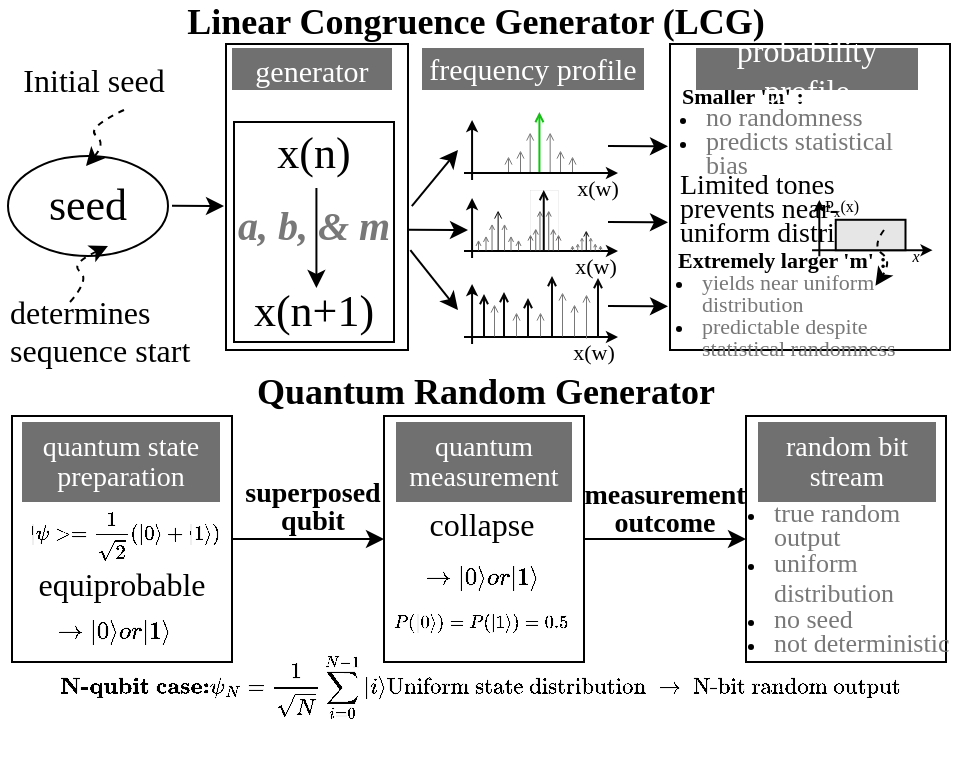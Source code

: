 <mxfile version="28.2.5">
  <diagram name="Page-1" id="-1gzF2Dyj5mBQXq9cQPM">
    <mxGraphModel dx="595" dy="301" grid="1" gridSize="10" guides="1" tooltips="1" connect="1" arrows="1" fold="1" page="1" pageScale="1" pageWidth="850" pageHeight="1100" math="1" shadow="0">
      <root>
        <mxCell id="0" />
        <mxCell id="1" parent="0" />
        <mxCell id="sUr1qKokxM94UTDC0hcx-99" value="" style="rounded=0;whiteSpace=wrap;html=1;container=0;fillColor=none;" vertex="1" parent="1">
          <mxGeometry x="291" y="107" width="91" height="153" as="geometry" />
        </mxCell>
        <mxCell id="sUr1qKokxM94UTDC0hcx-92" value="" style="rounded=0;whiteSpace=wrap;html=1;container=0;fillColor=none;" vertex="1" parent="1">
          <mxGeometry x="513" y="107" width="140" height="153" as="geometry" />
        </mxCell>
        <mxCell id="WS8m4a5kr1yiGVBsjtW7-3" value="&lt;font style=&quot;font-size: 22px;&quot;&gt;seed&lt;/font&gt;" style="ellipse;whiteSpace=wrap;html=1;strokeWidth=1;fontFamily=Arial Narrow;" parent="1" vertex="1">
          <mxGeometry x="182" y="163" width="80" height="50" as="geometry" />
        </mxCell>
        <mxCell id="sPPq37ELEt1q1rfpjTLL-1" value="" style="endArrow=classic;html=1;rounded=0;" parent="1" edge="1">
          <mxGeometry width="50" height="50" relative="1" as="geometry">
            <mxPoint x="264" y="187.88" as="sourcePoint" />
            <mxPoint x="290" y="188" as="targetPoint" />
          </mxGeometry>
        </mxCell>
        <mxCell id="sPPq37ELEt1q1rfpjTLL-28" value="" style="endArrow=classic;html=1;rounded=0;" parent="1" edge="1">
          <mxGeometry width="50" height="50" relative="1" as="geometry">
            <mxPoint x="382" y="199.83" as="sourcePoint" />
            <mxPoint x="412" y="200" as="targetPoint" />
          </mxGeometry>
        </mxCell>
        <mxCell id="sPPq37ELEt1q1rfpjTLL-29" value="" style="endArrow=classic;html=1;rounded=0;exitX=1.021;exitY=0.53;exitDx=0;exitDy=0;exitPerimeter=0;" parent="1" edge="1" source="sUr1qKokxM94UTDC0hcx-99">
          <mxGeometry width="50" height="50" relative="1" as="geometry">
            <mxPoint x="377" y="195" as="sourcePoint" />
            <mxPoint x="407" y="160" as="targetPoint" />
          </mxGeometry>
        </mxCell>
        <mxCell id="sPPq37ELEt1q1rfpjTLL-30" value="" style="endArrow=classic;html=1;rounded=0;exitX=1.013;exitY=0.674;exitDx=0;exitDy=0;exitPerimeter=0;" parent="1" edge="1" source="sUr1qKokxM94UTDC0hcx-99">
          <mxGeometry width="50" height="50" relative="1" as="geometry">
            <mxPoint x="377" y="204" as="sourcePoint" />
            <mxPoint x="407" y="240" as="targetPoint" />
          </mxGeometry>
        </mxCell>
        <mxCell id="sUr1qKokxM94UTDC0hcx-45" value="" style="group" vertex="1" connectable="0" parent="1">
          <mxGeometry x="410" y="224" width="85" height="48" as="geometry" />
        </mxCell>
        <mxCell id="sPPq37ELEt1q1rfpjTLL-22" value="" style="group" parent="sUr1qKokxM94UTDC0hcx-45" vertex="1" connectable="0">
          <mxGeometry y="3" width="77" height="30" as="geometry" />
        </mxCell>
        <mxCell id="sPPq37ELEt1q1rfpjTLL-23" value="" style="endArrow=classic;html=1;rounded=0;endSize=3;" parent="sPPq37ELEt1q1rfpjTLL-22" edge="1">
          <mxGeometry width="50" height="50" relative="1" as="geometry">
            <mxPoint x="4.033" y="30.0" as="sourcePoint" />
            <mxPoint x="4.033" as="targetPoint" />
          </mxGeometry>
        </mxCell>
        <mxCell id="sPPq37ELEt1q1rfpjTLL-24" value="" style="endArrow=classic;html=1;rounded=0;endSize=3;" parent="sPPq37ELEt1q1rfpjTLL-22" edge="1">
          <mxGeometry width="50" height="50" relative="1" as="geometry">
            <mxPoint y="26.5" as="sourcePoint" />
            <mxPoint x="77" y="26.5" as="targetPoint" />
          </mxGeometry>
        </mxCell>
        <mxCell id="sUr1qKokxM94UTDC0hcx-31" value="" style="endArrow=open;html=1;rounded=0;strokeColor=light-dark(#050505, #6FC76F);jumpSize=4;endSize=3;endFill=0;strokeWidth=1;" edge="1" parent="sPPq37ELEt1q1rfpjTLL-22">
          <mxGeometry width="50" height="50" relative="1" as="geometry">
            <mxPoint x="20" y="26" as="sourcePoint" />
            <mxPoint x="20" y="4" as="targetPoint" />
          </mxGeometry>
        </mxCell>
        <mxCell id="sUr1qKokxM94UTDC0hcx-34" value="" style="endArrow=open;html=1;rounded=0;strokeColor=light-dark(#787878, #6FC76F);jumpSize=4;endSize=3;endFill=0;strokeWidth=0.5;" edge="1" parent="sPPq37ELEt1q1rfpjTLL-22">
          <mxGeometry width="50" height="50" relative="1" as="geometry">
            <mxPoint x="15" y="26" as="sourcePoint" />
            <mxPoint x="15" y="10" as="targetPoint" />
            <Array as="points">
              <mxPoint x="15" y="10" />
            </Array>
          </mxGeometry>
        </mxCell>
        <mxCell id="sUr1qKokxM94UTDC0hcx-32" value="" style="endArrow=open;html=1;rounded=0;strokeColor=light-dark(#050505, #6FC76F);jumpSize=4;endSize=3;endFill=0;strokeWidth=1;" edge="1" parent="sPPq37ELEt1q1rfpjTLL-22">
          <mxGeometry width="50" height="50" relative="1" as="geometry">
            <mxPoint x="32" y="27" as="sourcePoint" />
            <mxPoint x="32" y="7" as="targetPoint" />
          </mxGeometry>
        </mxCell>
        <mxCell id="sUr1qKokxM94UTDC0hcx-35" value="" style="endArrow=open;html=1;rounded=0;strokeColor=light-dark(#050505, #6FC76F);jumpSize=4;endSize=3;endFill=0;strokeWidth=1;" edge="1" parent="sPPq37ELEt1q1rfpjTLL-22">
          <mxGeometry width="50" height="50" relative="1" as="geometry">
            <mxPoint x="44" y="26" as="sourcePoint" />
            <mxPoint x="44" y="-4" as="targetPoint" />
          </mxGeometry>
        </mxCell>
        <mxCell id="sUr1qKokxM94UTDC0hcx-36" value="" style="endArrow=open;html=1;rounded=0;strokeColor=light-dark(#787878, #6FC76F);jumpSize=4;endSize=3;endFill=0;strokeWidth=0.5;" edge="1" parent="sPPq37ELEt1q1rfpjTLL-22">
          <mxGeometry width="50" height="50" relative="1" as="geometry">
            <mxPoint x="49" y="26" as="sourcePoint" />
            <mxPoint x="49" y="4" as="targetPoint" />
          </mxGeometry>
        </mxCell>
        <mxCell id="sUr1qKokxM94UTDC0hcx-37" value="" style="endArrow=open;html=1;rounded=0;strokeColor=light-dark(#787878, #6FC76F);jumpSize=4;endSize=3;endFill=0;strokeWidth=0.5;" edge="1" parent="sPPq37ELEt1q1rfpjTLL-22">
          <mxGeometry width="50" height="50" relative="1" as="geometry">
            <mxPoint x="55" y="26" as="sourcePoint" />
            <mxPoint x="55" y="10" as="targetPoint" />
            <Array as="points">
              <mxPoint x="55" y="10" />
            </Array>
          </mxGeometry>
        </mxCell>
        <mxCell id="sUr1qKokxM94UTDC0hcx-39" value="" style="endArrow=open;html=1;rounded=0;strokeColor=light-dark(#050505, #6FC76F);jumpSize=4;endSize=3;endFill=0;strokeWidth=1;" edge="1" parent="sPPq37ELEt1q1rfpjTLL-22">
          <mxGeometry width="50" height="50" relative="1" as="geometry">
            <mxPoint x="10" y="27" as="sourcePoint" />
            <mxPoint x="10" y="5" as="targetPoint" />
          </mxGeometry>
        </mxCell>
        <mxCell id="sUr1qKokxM94UTDC0hcx-33" value="" style="endArrow=open;html=1;rounded=0;strokeColor=light-dark(#787878, #6FC76F);jumpSize=4;endSize=3;endFill=0;strokeWidth=0.5;" edge="1" parent="sUr1qKokxM94UTDC0hcx-45">
          <mxGeometry width="50" height="50" relative="1" as="geometry">
            <mxPoint x="38" y="29" as="sourcePoint" />
            <mxPoint x="38" y="17" as="targetPoint" />
          </mxGeometry>
        </mxCell>
        <mxCell id="sUr1qKokxM94UTDC0hcx-38" value="" style="endArrow=open;html=1;rounded=0;strokeColor=light-dark(#787878, #6FC76F);jumpSize=4;endSize=3;endFill=0;strokeWidth=0.5;" edge="1" parent="sUr1qKokxM94UTDC0hcx-45">
          <mxGeometry width="50" height="50" relative="1" as="geometry">
            <mxPoint x="61" y="30" as="sourcePoint" />
            <mxPoint x="61" y="8" as="targetPoint" />
          </mxGeometry>
        </mxCell>
        <mxCell id="sUr1qKokxM94UTDC0hcx-40" value="" style="endArrow=open;html=1;rounded=0;strokeColor=light-dark(#787878, #6FC76F);jumpSize=4;endSize=3;endFill=0;strokeWidth=0.5;" edge="1" parent="sUr1qKokxM94UTDC0hcx-45">
          <mxGeometry width="50" height="50" relative="1" as="geometry">
            <mxPoint x="26" y="29" as="sourcePoint" />
            <mxPoint x="26" y="17" as="targetPoint" />
          </mxGeometry>
        </mxCell>
        <mxCell id="sUr1qKokxM94UTDC0hcx-41" value="" style="endArrow=open;html=1;rounded=0;strokeColor=light-dark(#050505, #6FC76F);jumpSize=4;endSize=3;endFill=0;strokeWidth=1;" edge="1" parent="sUr1qKokxM94UTDC0hcx-45">
          <mxGeometry width="50" height="50" relative="1" as="geometry">
            <mxPoint x="67" y="30" as="sourcePoint" />
            <mxPoint x="67" as="targetPoint" />
            <Array as="points">
              <mxPoint x="67" y="20" />
              <mxPoint x="67" y="10" />
            </Array>
          </mxGeometry>
        </mxCell>
        <mxCell id="sUr1qKokxM94UTDC0hcx-43" value="&lt;span style=&quot;color: rgb(0, 0, 0); font-style: normal; font-variant-ligatures: normal; font-variant-caps: normal; font-weight: 400; letter-spacing: normal; orphans: 2; text-indent: 0px; text-transform: none; widows: 2; word-spacing: 0px; -webkit-text-stroke-width: 0px; white-space: normal; text-decoration-thickness: initial; text-decoration-style: initial; text-decoration-color: initial; float: none; display: inline !important;&quot;&gt;&lt;font style=&quot;&quot;&gt;x(w)&lt;/font&gt;&lt;/span&gt;" style="text;whiteSpace=wrap;html=1;align=center;verticalAlign=middle;fontSize=11;fontFamily=Arial Narrow;" vertex="1" parent="sUr1qKokxM94UTDC0hcx-45">
          <mxGeometry x="45" y="27" width="40" height="20" as="geometry" />
        </mxCell>
        <mxCell id="sUr1qKokxM94UTDC0hcx-46" value="" style="group" vertex="1" connectable="0" parent="1">
          <mxGeometry x="410" y="180" width="86" height="48" as="geometry" />
        </mxCell>
        <mxCell id="sPPq37ELEt1q1rfpjTLL-31" value="" style="group" parent="sUr1qKokxM94UTDC0hcx-46" vertex="1" connectable="0">
          <mxGeometry y="4" width="77" height="30" as="geometry" />
        </mxCell>
        <mxCell id="sPPq37ELEt1q1rfpjTLL-32" value="" style="endArrow=classic;html=1;rounded=0;endSize=3;" parent="sPPq37ELEt1q1rfpjTLL-31" edge="1">
          <mxGeometry width="50" height="50" relative="1" as="geometry">
            <mxPoint x="4.033" y="30.0" as="sourcePoint" />
            <mxPoint x="4.033" as="targetPoint" />
          </mxGeometry>
        </mxCell>
        <mxCell id="sPPq37ELEt1q1rfpjTLL-33" value="" style="endArrow=classic;html=1;rounded=0;endSize=3;" parent="sPPq37ELEt1q1rfpjTLL-31" edge="1">
          <mxGeometry width="50" height="50" relative="1" as="geometry">
            <mxPoint y="26.5" as="sourcePoint" />
            <mxPoint x="77" y="26.5" as="targetPoint" />
          </mxGeometry>
        </mxCell>
        <mxCell id="sUr1qKokxM94UTDC0hcx-23" value="" style="group;strokeWidth=0;strokeColor=none;" vertex="1" connectable="0" parent="sPPq37ELEt1q1rfpjTLL-31">
          <mxGeometry x="54" y="16" width="14" height="10" as="geometry" />
        </mxCell>
        <mxCell id="sUr1qKokxM94UTDC0hcx-24" value="" style="endArrow=open;html=1;rounded=0;strokeColor=light-dark(#050505, #6FC76F);jumpSize=4;endSize=2;endFill=0;strokeWidth=0.5;" edge="1" parent="sUr1qKokxM94UTDC0hcx-23">
          <mxGeometry width="50" height="50" relative="1" as="geometry">
            <mxPoint x="6.873" y="10" as="sourcePoint" />
            <mxPoint x="6.873" as="targetPoint" />
          </mxGeometry>
        </mxCell>
        <mxCell id="sUr1qKokxM94UTDC0hcx-25" value="" style="endArrow=open;html=1;rounded=0;strokeColor=light-dark(#757575, #FF0000);jumpSize=4;endSize=1;endFill=0;strokeWidth=0.5;" edge="1" parent="sUr1qKokxM94UTDC0hcx-23">
          <mxGeometry width="50" height="50" relative="1" as="geometry">
            <mxPoint x="9.113" y="10" as="sourcePoint" />
            <mxPoint x="9.113" y="3.333" as="targetPoint" />
          </mxGeometry>
        </mxCell>
        <mxCell id="sUr1qKokxM94UTDC0hcx-26" value="" style="endArrow=open;html=1;rounded=0;strokeColor=light-dark(#757575, #FF0000);jumpSize=4;endSize=1;endFill=0;strokeWidth=0.5;" edge="1" parent="sUr1qKokxM94UTDC0hcx-23">
          <mxGeometry width="50" height="50" relative="1" as="geometry">
            <mxPoint x="4.738" y="10" as="sourcePoint" />
            <mxPoint x="4.738" y="3.333" as="targetPoint" />
          </mxGeometry>
        </mxCell>
        <mxCell id="sUr1qKokxM94UTDC0hcx-27" value="" style="endArrow=open;html=1;rounded=0;strokeColor=light-dark(#757575, #FF0000);jumpSize=4;endSize=1;endFill=0;strokeWidth=0.5;" edge="1" parent="sUr1qKokxM94UTDC0hcx-23">
          <mxGeometry width="50" height="50" relative="1" as="geometry">
            <mxPoint x="11.375" y="10" as="sourcePoint" />
            <mxPoint x="11.375" y="6.333" as="targetPoint" />
          </mxGeometry>
        </mxCell>
        <mxCell id="sUr1qKokxM94UTDC0hcx-28" value="" style="endArrow=open;html=1;rounded=0;strokeColor=light-dark(#757575, #FF0000);jumpSize=4;endSize=1;endFill=0;strokeWidth=0.5;" edge="1" parent="sUr1qKokxM94UTDC0hcx-23">
          <mxGeometry width="50" height="50" relative="1" as="geometry">
            <mxPoint x="14" y="10" as="sourcePoint" />
            <mxPoint x="14" y="7.333" as="targetPoint" />
          </mxGeometry>
        </mxCell>
        <mxCell id="sUr1qKokxM94UTDC0hcx-29" value="" style="endArrow=open;html=1;rounded=0;strokeColor=light-dark(#757575, #FF0000);jumpSize=4;endSize=1;endFill=0;strokeWidth=0.5;" edge="1" parent="sUr1qKokxM94UTDC0hcx-23">
          <mxGeometry width="50" height="50" relative="1" as="geometry">
            <mxPoint x="2.625" y="10" as="sourcePoint" />
            <mxPoint x="2.625" y="6.333" as="targetPoint" />
          </mxGeometry>
        </mxCell>
        <mxCell id="sUr1qKokxM94UTDC0hcx-30" value="" style="endArrow=open;html=1;rounded=0;strokeColor=light-dark(#757575, #FF0000);jumpSize=4;endSize=1;endFill=0;strokeWidth=0.5;" edge="1" parent="sUr1qKokxM94UTDC0hcx-23">
          <mxGeometry width="50" height="50" relative="1" as="geometry">
            <mxPoint y="10" as="sourcePoint" />
            <mxPoint y="7.333" as="targetPoint" />
          </mxGeometry>
        </mxCell>
        <mxCell id="sUr1qKokxM94UTDC0hcx-7" value="" style="group;strokeWidth=0;strokeColor=none;" vertex="1" connectable="0" parent="sUr1qKokxM94UTDC0hcx-46">
          <mxGeometry x="7" y="10" width="20" height="20" as="geometry" />
        </mxCell>
        <mxCell id="sUr1qKokxM94UTDC0hcx-8" value="" style="endArrow=open;html=1;rounded=0;strokeColor=light-dark(#050505, #6FC76F);jumpSize=4;endSize=3;endFill=0;strokeWidth=0.5;" edge="1" parent="sUr1qKokxM94UTDC0hcx-7">
          <mxGeometry width="50" height="50" relative="1" as="geometry">
            <mxPoint x="9.819" y="20" as="sourcePoint" />
            <mxPoint x="9.819" as="targetPoint" />
          </mxGeometry>
        </mxCell>
        <mxCell id="sUr1qKokxM94UTDC0hcx-9" value="" style="endArrow=open;html=1;rounded=0;strokeColor=light-dark(#787878, #FF0000);jumpSize=4;endSize=2;endFill=0;strokeWidth=0.5;" edge="1" parent="sUr1qKokxM94UTDC0hcx-7">
          <mxGeometry width="50" height="50" relative="1" as="geometry">
            <mxPoint x="13.019" y="20" as="sourcePoint" />
            <mxPoint x="13.019" y="6.667" as="targetPoint" />
          </mxGeometry>
        </mxCell>
        <mxCell id="sUr1qKokxM94UTDC0hcx-10" value="" style="endArrow=open;html=1;rounded=0;strokeColor=light-dark(#707070, #FF0000);jumpSize=4;endSize=2;endFill=0;strokeWidth=0.5;" edge="1" parent="sUr1qKokxM94UTDC0hcx-7">
          <mxGeometry width="50" height="50" relative="1" as="geometry">
            <mxPoint x="6.769" y="20" as="sourcePoint" />
            <mxPoint x="6.769" y="6.667" as="targetPoint" />
          </mxGeometry>
        </mxCell>
        <mxCell id="sUr1qKokxM94UTDC0hcx-11" value="" style="endArrow=open;html=1;rounded=0;strokeColor=light-dark(#707070, #FF0000);jumpSize=4;endSize=2;endFill=0;strokeWidth=0.5;" edge="1" parent="sUr1qKokxM94UTDC0hcx-7">
          <mxGeometry width="50" height="50" relative="1" as="geometry">
            <mxPoint x="16.25" y="20" as="sourcePoint" />
            <mxPoint x="16.25" y="12.667" as="targetPoint" />
          </mxGeometry>
        </mxCell>
        <mxCell id="sUr1qKokxM94UTDC0hcx-12" value="" style="endArrow=open;html=1;rounded=0;strokeColor=light-dark(#707070, #FF0000);jumpSize=4;endSize=2;endFill=0;strokeWidth=0.5;" edge="1" parent="sUr1qKokxM94UTDC0hcx-7">
          <mxGeometry width="50" height="50" relative="1" as="geometry">
            <mxPoint x="20" y="20" as="sourcePoint" />
            <mxPoint x="20" y="14.667" as="targetPoint" />
          </mxGeometry>
        </mxCell>
        <mxCell id="sUr1qKokxM94UTDC0hcx-13" value="" style="endArrow=open;html=1;rounded=0;strokeColor=light-dark(#707070, #FF0000);jumpSize=4;endSize=2;endFill=0;strokeWidth=0.5;" edge="1" parent="sUr1qKokxM94UTDC0hcx-7">
          <mxGeometry width="50" height="50" relative="1" as="geometry">
            <mxPoint x="3.75" y="20" as="sourcePoint" />
            <mxPoint x="3.75" y="12.667" as="targetPoint" />
          </mxGeometry>
        </mxCell>
        <mxCell id="sUr1qKokxM94UTDC0hcx-14" value="" style="endArrow=open;html=1;rounded=0;strokeColor=light-dark(#707070, #FF0000);jumpSize=4;endSize=2;endFill=0;strokeWidth=0.5;" edge="1" parent="sUr1qKokxM94UTDC0hcx-7">
          <mxGeometry width="50" height="50" relative="1" as="geometry">
            <mxPoint y="20" as="sourcePoint" />
            <mxPoint y="14.667" as="targetPoint" />
          </mxGeometry>
        </mxCell>
        <mxCell id="sUr1qKokxM94UTDC0hcx-15" value="" style="group;strokeWidth=0;strokeColor=light-dark(#707070, #FF0000);" vertex="1" connectable="0" parent="sUr1qKokxM94UTDC0hcx-46">
          <mxGeometry x="33" width="14" height="30" as="geometry" />
        </mxCell>
        <mxCell id="sUr1qKokxM94UTDC0hcx-16" value="" style="endArrow=open;html=1;rounded=0;strokeColor=light-dark(#050505, #6FC76F);jumpSize=4;endSize=3;endFill=0;strokeWidth=1;" edge="1" parent="sUr1qKokxM94UTDC0hcx-15">
          <mxGeometry width="50" height="50" relative="1" as="geometry">
            <mxPoint x="6.873" y="30" as="sourcePoint" />
            <mxPoint x="6.873" as="targetPoint" />
          </mxGeometry>
        </mxCell>
        <mxCell id="sUr1qKokxM94UTDC0hcx-17" value="" style="endArrow=open;html=1;rounded=0;strokeColor=light-dark(#6a6868, #FF0000);jumpSize=4;endSize=2;endFill=0;strokeWidth=0.5;" edge="1" parent="sUr1qKokxM94UTDC0hcx-15">
          <mxGeometry width="50" height="50" relative="1" as="geometry">
            <mxPoint x="9.113" y="30" as="sourcePoint" />
            <mxPoint x="9.113" y="10" as="targetPoint" />
          </mxGeometry>
        </mxCell>
        <mxCell id="sUr1qKokxM94UTDC0hcx-18" value="" style="endArrow=open;html=1;rounded=0;strokeColor=light-dark(#6a6868, #FF0000);jumpSize=4;endSize=2;endFill=0;strokeWidth=0.5;" edge="1" parent="sUr1qKokxM94UTDC0hcx-15">
          <mxGeometry width="50" height="50" relative="1" as="geometry">
            <mxPoint x="4.738" y="30" as="sourcePoint" />
            <mxPoint x="4.738" y="10" as="targetPoint" />
          </mxGeometry>
        </mxCell>
        <mxCell id="sUr1qKokxM94UTDC0hcx-19" value="" style="endArrow=open;html=1;rounded=0;strokeColor=light-dark(#6a6868, #FF0000);jumpSize=4;endSize=2;endFill=0;strokeWidth=0.5;" edge="1" parent="sUr1qKokxM94UTDC0hcx-15">
          <mxGeometry width="50" height="50" relative="1" as="geometry">
            <mxPoint x="11.375" y="30" as="sourcePoint" />
            <mxPoint x="11.375" y="19" as="targetPoint" />
          </mxGeometry>
        </mxCell>
        <mxCell id="sUr1qKokxM94UTDC0hcx-20" value="" style="endArrow=open;html=1;rounded=0;strokeColor=light-dark(#6a6868, #FF0000);jumpSize=4;endSize=2;endFill=0;strokeWidth=0.5;" edge="1" parent="sUr1qKokxM94UTDC0hcx-15">
          <mxGeometry width="50" height="50" relative="1" as="geometry">
            <mxPoint x="14" y="30" as="sourcePoint" />
            <mxPoint x="14" y="22" as="targetPoint" />
          </mxGeometry>
        </mxCell>
        <mxCell id="sUr1qKokxM94UTDC0hcx-21" value="" style="endArrow=open;html=1;rounded=0;strokeColor=light-dark(#6a6868, #FF0000);jumpSize=4;endSize=2;endFill=0;strokeWidth=0.5;" edge="1" parent="sUr1qKokxM94UTDC0hcx-15">
          <mxGeometry width="50" height="50" relative="1" as="geometry">
            <mxPoint x="2.625" y="30" as="sourcePoint" />
            <mxPoint x="2.625" y="19" as="targetPoint" />
          </mxGeometry>
        </mxCell>
        <mxCell id="sUr1qKokxM94UTDC0hcx-22" value="" style="endArrow=open;html=1;rounded=0;strokeColor=light-dark(#6a6868, #FF0000);jumpSize=4;endSize=2;endFill=0;strokeWidth=0.5;" edge="1" parent="sUr1qKokxM94UTDC0hcx-15">
          <mxGeometry width="50" height="50" relative="1" as="geometry">
            <mxPoint y="30" as="sourcePoint" />
            <mxPoint y="22" as="targetPoint" />
          </mxGeometry>
        </mxCell>
        <mxCell id="sUr1qKokxM94UTDC0hcx-44" value="&lt;span style=&quot;color: rgb(0, 0, 0); font-style: normal; font-variant-ligatures: normal; font-variant-caps: normal; font-weight: 400; letter-spacing: normal; orphans: 2; text-indent: 0px; text-transform: none; widows: 2; word-spacing: 0px; -webkit-text-stroke-width: 0px; white-space: normal; text-decoration-thickness: initial; text-decoration-style: initial; text-decoration-color: initial; float: none; display: inline !important;&quot;&gt;&lt;font style=&quot;&quot;&gt;x(w)&lt;/font&gt;&lt;/span&gt;" style="text;whiteSpace=wrap;html=1;align=center;verticalAlign=middle;fontSize=11;fontFamily=Arial Narrow;" vertex="1" parent="sUr1qKokxM94UTDC0hcx-46">
          <mxGeometry x="46" y="28" width="40" height="20" as="geometry" />
        </mxCell>
        <mxCell id="sUr1qKokxM94UTDC0hcx-47" value="" style="group" vertex="1" connectable="0" parent="1">
          <mxGeometry x="410" y="141" width="87" height="48" as="geometry" />
        </mxCell>
        <mxCell id="sUr1qKokxM94UTDC0hcx-5" value="" style="group" vertex="1" connectable="0" parent="sUr1qKokxM94UTDC0hcx-47">
          <mxGeometry x="22" width="32" height="30" as="geometry" />
        </mxCell>
        <mxCell id="sPPq37ELEt1q1rfpjTLL-43" value="" style="endArrow=open;html=1;rounded=0;strokeColor=light-dark(#0AC70A,#6FC76F);jumpSize=4;endSize=3;endFill=0;" parent="sUr1qKokxM94UTDC0hcx-5" edge="1">
          <mxGeometry width="50" height="50" relative="1" as="geometry">
            <mxPoint x="15.71" y="30" as="sourcePoint" />
            <mxPoint x="15.71" as="targetPoint" />
          </mxGeometry>
        </mxCell>
        <mxCell id="sPPq37ELEt1q1rfpjTLL-45" value="" style="endArrow=open;html=1;rounded=0;strokeColor=light-dark(#787878, #FF0000);jumpSize=4;endSize=3;endFill=0;strokeWidth=0.5;" parent="sUr1qKokxM94UTDC0hcx-5" edge="1">
          <mxGeometry width="50" height="50" relative="1" as="geometry">
            <mxPoint x="20.83" y="30" as="sourcePoint" />
            <mxPoint x="20.83" y="10" as="targetPoint" />
          </mxGeometry>
        </mxCell>
        <mxCell id="sPPq37ELEt1q1rfpjTLL-46" value="" style="endArrow=open;html=1;rounded=0;strokeColor=light-dark(#787878, #FF0000);jumpSize=4;endSize=3;endFill=0;strokeWidth=0.5;" parent="sUr1qKokxM94UTDC0hcx-5" edge="1">
          <mxGeometry width="50" height="50" relative="1" as="geometry">
            <mxPoint x="10.83" y="30" as="sourcePoint" />
            <mxPoint x="10.83" y="10" as="targetPoint" />
          </mxGeometry>
        </mxCell>
        <mxCell id="sUr1qKokxM94UTDC0hcx-1" value="" style="endArrow=open;html=1;rounded=0;strokeColor=light-dark(#787878, #FF0000);jumpSize=4;endSize=3;endFill=0;strokeWidth=0.5;" edge="1" parent="sUr1qKokxM94UTDC0hcx-5">
          <mxGeometry width="50" height="50" relative="1" as="geometry">
            <mxPoint x="26" y="30" as="sourcePoint" />
            <mxPoint x="26" y="19" as="targetPoint" />
          </mxGeometry>
        </mxCell>
        <mxCell id="sUr1qKokxM94UTDC0hcx-2" value="" style="endArrow=open;html=1;rounded=0;strokeColor=light-dark(#787878, #FF0000);jumpSize=4;endSize=3;endFill=0;strokeWidth=0.5;" edge="1" parent="sUr1qKokxM94UTDC0hcx-5">
          <mxGeometry width="50" height="50" relative="1" as="geometry">
            <mxPoint x="32" y="30" as="sourcePoint" />
            <mxPoint x="32" y="22" as="targetPoint" />
          </mxGeometry>
        </mxCell>
        <mxCell id="sUr1qKokxM94UTDC0hcx-3" value="" style="endArrow=open;html=1;rounded=0;strokeColor=light-dark(#787878, #FF0000);jumpSize=4;endSize=3;endFill=0;strokeWidth=0.5;" edge="1" parent="sUr1qKokxM94UTDC0hcx-5">
          <mxGeometry width="50" height="50" relative="1" as="geometry">
            <mxPoint x="6" y="30" as="sourcePoint" />
            <mxPoint x="6" y="19" as="targetPoint" />
          </mxGeometry>
        </mxCell>
        <mxCell id="sUr1qKokxM94UTDC0hcx-4" value="" style="endArrow=open;html=1;rounded=0;strokeColor=light-dark(#787878, #FF0000);jumpSize=4;endSize=3;endFill=0;strokeWidth=0.5;" edge="1" parent="sUr1qKokxM94UTDC0hcx-5">
          <mxGeometry width="50" height="50" relative="1" as="geometry">
            <mxPoint y="30" as="sourcePoint" />
            <mxPoint y="22" as="targetPoint" />
          </mxGeometry>
        </mxCell>
        <mxCell id="sUr1qKokxM94UTDC0hcx-6" value="" style="group" vertex="1" connectable="0" parent="sUr1qKokxM94UTDC0hcx-47">
          <mxGeometry y="4" width="77" height="30" as="geometry" />
        </mxCell>
        <mxCell id="sPPq37ELEt1q1rfpjTLL-35" value="" style="endArrow=classic;html=1;rounded=0;endSize=3;" parent="sUr1qKokxM94UTDC0hcx-6" edge="1">
          <mxGeometry width="50" height="50" relative="1" as="geometry">
            <mxPoint x="4.033" y="30" as="sourcePoint" />
            <mxPoint x="4.033" as="targetPoint" />
          </mxGeometry>
        </mxCell>
        <mxCell id="sPPq37ELEt1q1rfpjTLL-36" value="" style="endArrow=classic;html=1;rounded=0;endSize=3;" parent="sUr1qKokxM94UTDC0hcx-6" edge="1">
          <mxGeometry width="50" height="50" relative="1" as="geometry">
            <mxPoint y="26.5" as="sourcePoint" />
            <mxPoint x="77" y="26.5" as="targetPoint" />
          </mxGeometry>
        </mxCell>
        <mxCell id="sUr1qKokxM94UTDC0hcx-42" value="&lt;span style=&quot;color: rgb(0, 0, 0); font-style: normal; font-variant-ligatures: normal; font-variant-caps: normal; font-weight: 400; letter-spacing: normal; orphans: 2; text-indent: 0px; text-transform: none; widows: 2; word-spacing: 0px; -webkit-text-stroke-width: 0px; white-space: normal; text-decoration-thickness: initial; text-decoration-style: initial; text-decoration-color: initial; float: none; display: inline !important;&quot;&gt;&lt;font style=&quot;&quot;&gt;x(w)&lt;/font&gt;&lt;/span&gt;" style="text;whiteSpace=wrap;html=1;align=center;verticalAlign=middle;fontSize=11;fontFamily=Arial Narrow;" vertex="1" parent="sUr1qKokxM94UTDC0hcx-47">
          <mxGeometry x="47" y="28" width="40" height="20" as="geometry" />
        </mxCell>
        <mxCell id="sUr1qKokxM94UTDC0hcx-48" value="" style="endArrow=classic;html=1;rounded=0;" edge="1" parent="1">
          <mxGeometry width="50" height="50" relative="1" as="geometry">
            <mxPoint x="482" y="158" as="sourcePoint" />
            <mxPoint x="512" y="158.17" as="targetPoint" />
          </mxGeometry>
        </mxCell>
        <mxCell id="sUr1qKokxM94UTDC0hcx-50" value="" style="endArrow=classic;html=1;rounded=0;" edge="1" parent="1">
          <mxGeometry width="50" height="50" relative="1" as="geometry">
            <mxPoint x="482" y="196" as="sourcePoint" />
            <mxPoint x="512" y="196.17" as="targetPoint" />
          </mxGeometry>
        </mxCell>
        <mxCell id="sUr1qKokxM94UTDC0hcx-51" value="" style="endArrow=classic;html=1;rounded=0;" edge="1" parent="1">
          <mxGeometry width="50" height="50" relative="1" as="geometry">
            <mxPoint x="482" y="238" as="sourcePoint" />
            <mxPoint x="512" y="238.17" as="targetPoint" />
          </mxGeometry>
        </mxCell>
        <mxCell id="sUr1qKokxM94UTDC0hcx-52" value="&lt;div style=&quot;line-height: 90%;&quot;&gt;&lt;b&gt;Smaller &#39;m&#39; :&lt;/b&gt;&lt;/div&gt;&lt;div style=&quot;line-height: 100%;&quot;&gt;&lt;ul style=&quot;margin-left: 0px; margin-bottom: 6px; padding-left: 12px; margin-top: 0px;&quot;&gt;&lt;li&gt;&lt;span style=&quot;background-color: transparent;&quot;&gt;&lt;font style=&quot;color: light-dark(rgb(120, 120, 120), rgb(237, 237, 237)); font-size: 13px;&quot;&gt;no randomness&lt;/font&gt;&lt;/span&gt;&lt;/li&gt;&lt;li&gt;&lt;font style=&quot;color: light-dark(rgb(120, 120, 120), rgb(237, 237, 237)); font-size: 13px;&quot;&gt;&lt;span style=&quot;background-color: transparent;&quot;&gt;&lt;font style=&quot;&quot;&gt;predicts statistical bia&lt;/font&gt;&lt;/span&gt;&lt;span style=&quot;background-color: transparent;&quot;&gt;s&lt;/span&gt;&lt;/font&gt;&lt;/li&gt;&lt;/ul&gt;&lt;/div&gt;" style="text;whiteSpace=wrap;html=1;align=left;verticalAlign=middle;fontSize=11;spacing=0;fontFamily=Arial Narrow;" vertex="1" parent="1">
          <mxGeometry x="519" y="144" width="121" height="20" as="geometry" />
        </mxCell>
        <mxCell id="sUr1qKokxM94UTDC0hcx-53" value="&lt;div style=&quot;line-height: 100%;&quot;&gt;&lt;font style=&quot;font-size: 14px;&quot;&gt;Limited tones prevents near-uniform distribution&lt;/font&gt;&lt;/div&gt;" style="text;whiteSpace=wrap;html=1;align=left;verticalAlign=middle;fontSize=11;spacing=0;fontFamily=Arial Narrow;" vertex="1" parent="1">
          <mxGeometry x="518" y="179" width="118" height="20" as="geometry" />
        </mxCell>
        <mxCell id="sUr1qKokxM94UTDC0hcx-65" value="" style="group" vertex="1" connectable="0" parent="1">
          <mxGeometry x="295" y="146" width="80" height="110" as="geometry" />
        </mxCell>
        <mxCell id="sPPq37ELEt1q1rfpjTLL-25" value="&lt;font face=&quot;Arial Narrow&quot; style=&quot;font-size: 22px;&quot;&gt;x(n)&lt;/font&gt;&lt;div&gt;&lt;span style=&quot;font-size: 22px;&quot;&gt;&lt;font face=&quot;Arial Narrow&quot;&gt;&lt;br&gt;&lt;/font&gt;&lt;/span&gt;&lt;div&gt;&lt;font face=&quot;Arial Narrow&quot; style=&quot;font-size: 22px;&quot;&gt;&lt;br&gt;&lt;/font&gt;&lt;/div&gt;&lt;div&gt;&lt;font face=&quot;Arial Narrow&quot; style=&quot;font-size: 22px;&quot;&gt;x(n+1)&lt;/font&gt;&lt;/div&gt;&lt;/div&gt;" style="rounded=0;whiteSpace=wrap;html=1;container=0;" parent="sUr1qKokxM94UTDC0hcx-65" vertex="1">
          <mxGeometry width="80" height="110" as="geometry" />
        </mxCell>
        <mxCell id="sPPq37ELEt1q1rfpjTLL-6" value="a, b, &amp;amp; m" style="rounded=0;whiteSpace=wrap;strokeColor=#36393d;opacity=0;labelBorderColor=none;fillColor=none;fontFamily=Arial Narrow;fontSize=20;html=1;spacing=2;fontColor=light-dark(#787878, #ededed);container=0;fontStyle=3" parent="sUr1qKokxM94UTDC0hcx-65" vertex="1">
          <mxGeometry y="32" width="80" height="38" as="geometry" />
        </mxCell>
        <mxCell id="sPPq37ELEt1q1rfpjTLL-26" value="" style="endArrow=classic;html=1;rounded=0;" parent="sUr1qKokxM94UTDC0hcx-65" edge="1">
          <mxGeometry width="50" height="50" relative="1" as="geometry">
            <mxPoint x="41.21" y="33" as="sourcePoint" />
            <mxPoint x="41.21" y="83" as="targetPoint" />
          </mxGeometry>
        </mxCell>
        <mxCell id="sUr1qKokxM94UTDC0hcx-81" value="&lt;div style=&quot;line-height: 100%;&quot;&gt;&lt;b&gt;Linear Congruence Generator (LCG)&lt;/b&gt;&lt;/div&gt;" style="text;whiteSpace=wrap;html=1;align=center;verticalAlign=middle;fontSize=18;spacing=0;fontFamily=Arial Narrow;" vertex="1" parent="1">
          <mxGeometry x="181" y="85" width="470" height="20" as="geometry" />
        </mxCell>
        <mxCell id="sUr1qKokxM94UTDC0hcx-87" value="&lt;div style=&quot;line-height: 100%;&quot;&gt;&lt;font style=&quot;line-height: 110%;&quot;&gt;Initial seed&amp;nbsp;&lt;/font&gt;&lt;/div&gt;" style="text;whiteSpace=wrap;html=1;align=center;verticalAlign=middle;fontSize=16;spacing=0;fontFamily=Arial Narrow;" vertex="1" parent="1">
          <mxGeometry x="178" y="115" width="98" height="20" as="geometry" />
        </mxCell>
        <mxCell id="sUr1qKokxM94UTDC0hcx-95" value="&lt;span style=&quot;color: rgb(255, 255, 255); font-family: &amp;quot;Arial Narrow&amp;quot;; font-size: 15px;&quot;&gt;&amp;nbsp;generator&amp;nbsp;&lt;/span&gt;" style="rounded=0;whiteSpace=wrap;html=1;fillStyle=solid;fillColor=light-dark(#707070, #c1c1c1);strokeColor=none;" vertex="1" parent="1">
          <mxGeometry x="294" y="109" width="80" height="21" as="geometry" />
        </mxCell>
        <mxCell id="sUr1qKokxM94UTDC0hcx-96" value="&lt;span style=&quot;font-family: &amp;quot;Arial Narrow&amp;quot;; font-size: 15px; line-height: 100%;&quot;&gt;&lt;font style=&quot;color: light-dark(rgb(255, 255, 255), rgb(237, 237, 237)); line-height: 80%;&quot;&gt;frequency profile&lt;/font&gt;&lt;/span&gt;" style="rounded=0;whiteSpace=wrap;html=1;fillStyle=solid;fillColor=light-dark(#707070, #c1c1c1);strokeColor=none;" vertex="1" parent="1">
          <mxGeometry x="389" y="109" width="111" height="21" as="geometry" />
        </mxCell>
        <mxCell id="sUr1qKokxM94UTDC0hcx-97" value="&lt;span style=&quot;font-family: &amp;quot;Arial Narrow&amp;quot;; font-size: 16px;&quot;&gt;&lt;font style=&quot;color: light-dark(rgb(255, 255, 255), rgb(237, 237, 237));&quot;&gt;probability profile&lt;/font&gt;&lt;/span&gt;" style="rounded=0;whiteSpace=wrap;html=1;fillStyle=solid;fillColor=light-dark(#707070, #c1c1c1);strokeColor=none;" vertex="1" parent="1">
          <mxGeometry x="526" y="109" width="111" height="21" as="geometry" />
        </mxCell>
        <mxCell id="sUr1qKokxM94UTDC0hcx-106" value="" style="curved=1;endArrow=classic;html=1;rounded=0;dashed=1;" edge="1" parent="1">
          <mxGeometry width="50" height="50" relative="1" as="geometry">
            <mxPoint x="240" y="140" as="sourcePoint" />
            <mxPoint x="221" y="168" as="targetPoint" />
            <Array as="points">
              <mxPoint x="221" y="149" />
              <mxPoint x="231" y="156.609" />
            </Array>
          </mxGeometry>
        </mxCell>
        <mxCell id="sUr1qKokxM94UTDC0hcx-107" value="&lt;div style=&quot;line-height: 100%;&quot;&gt;&lt;b&gt;Quantum Random Generator&lt;/b&gt;&lt;/div&gt;" style="text;whiteSpace=wrap;html=1;align=center;verticalAlign=middle;fontSize=18;spacing=0;fontFamily=Arial Narrow;" vertex="1" parent="1">
          <mxGeometry x="191" y="270" width="460" height="20" as="geometry" />
        </mxCell>
        <mxCell id="sUr1qKokxM94UTDC0hcx-125" style="edgeStyle=orthogonalEdgeStyle;rounded=0;orthogonalLoop=1;jettySize=auto;html=1;entryX=0;entryY=0.5;entryDx=0;entryDy=0;" edge="1" parent="1" source="sUr1qKokxM94UTDC0hcx-108" target="sUr1qKokxM94UTDC0hcx-116">
          <mxGeometry relative="1" as="geometry" />
        </mxCell>
        <mxCell id="sUr1qKokxM94UTDC0hcx-108" value="" style="rounded=0;whiteSpace=wrap;html=1;container=0;fillColor=none;" vertex="1" parent="1">
          <mxGeometry x="184" y="293" width="110" height="123" as="geometry" />
        </mxCell>
        <mxCell id="sUr1qKokxM94UTDC0hcx-115" value="&lt;font face=&quot;Arial Narrow&quot; style=&quot;color: light-dark(rgb(255, 255, 255), rgb(237, 237, 237)); font-size: 14px; line-height: 100%;&quot;&gt;quantum state preparation&lt;/font&gt;" style="rounded=0;whiteSpace=wrap;html=1;fillColor=light-dark(#707070, #ededed);strokeColor=none;" vertex="1" parent="1">
          <mxGeometry x="189" y="296" width="99" height="40" as="geometry" />
        </mxCell>
        <mxCell id="sUr1qKokxM94UTDC0hcx-126" style="edgeStyle=orthogonalEdgeStyle;rounded=0;orthogonalLoop=1;jettySize=auto;html=1;entryX=0;entryY=0.5;entryDx=0;entryDy=0;" edge="1" parent="1" source="sUr1qKokxM94UTDC0hcx-116" target="sUr1qKokxM94UTDC0hcx-118">
          <mxGeometry relative="1" as="geometry" />
        </mxCell>
        <mxCell id="sUr1qKokxM94UTDC0hcx-116" value="" style="rounded=0;whiteSpace=wrap;html=1;container=0;fillColor=none;" vertex="1" parent="1">
          <mxGeometry x="370" y="293" width="100" height="123" as="geometry" />
        </mxCell>
        <mxCell id="sUr1qKokxM94UTDC0hcx-117" value="&lt;font face=&quot;Arial Narrow&quot; style=&quot;color: light-dark(rgb(255, 255, 255), rgb(237, 237, 237)); font-size: 14px; line-height: 100%;&quot;&gt;quantum measurement&lt;/font&gt;" style="rounded=0;whiteSpace=wrap;html=1;fillColor=light-dark(#707070, #ededed);strokeColor=none;" vertex="1" parent="1">
          <mxGeometry x="376" y="296" width="88" height="40" as="geometry" />
        </mxCell>
        <mxCell id="sUr1qKokxM94UTDC0hcx-118" value="" style="rounded=0;whiteSpace=wrap;html=1;container=0;fillColor=none;" vertex="1" parent="1">
          <mxGeometry x="551" y="293" width="100" height="123" as="geometry" />
        </mxCell>
        <mxCell id="sUr1qKokxM94UTDC0hcx-119" value="&lt;font face=&quot;Arial Narrow&quot; style=&quot;color: light-dark(rgb(255, 255, 255), rgb(237, 237, 237)); font-size: 14px; line-height: 100%;&quot;&gt;random bit stream&lt;/font&gt;" style="rounded=0;whiteSpace=wrap;html=1;fillColor=light-dark(#707070, #ededed);strokeColor=none;" vertex="1" parent="1">
          <mxGeometry x="557" y="296" width="89" height="40" as="geometry" />
        </mxCell>
        <mxCell id="sUr1qKokxM94UTDC0hcx-122" value="&lt;div style=&quot;line-height: 100%;&quot;&gt;&lt;ul style=&quot;margin-left: 0px; margin-bottom: 6px; padding-left: 12px; margin-top: 0px;&quot;&gt;&lt;li style=&quot;&quot;&gt;&lt;font style=&quot;font-size: 13px;&quot; color=&quot;#787878&quot;&gt;true random output&lt;/font&gt;&lt;/li&gt;&lt;li style=&quot;&quot;&gt;&lt;font style=&quot;font-size: 13px; line-height: 110%;&quot; color=&quot;#787878&quot;&gt;uniform distribution&lt;/font&gt;&lt;/li&gt;&lt;li style=&quot;&quot;&gt;&lt;font style=&quot;font-size: 13px;&quot; color=&quot;#787878&quot;&gt;no seed&lt;/font&gt;&lt;/li&gt;&lt;li style=&quot;&quot;&gt;&lt;font style=&quot;font-size: 13px;&quot; color=&quot;#787878&quot;&gt;not deterministic&lt;/font&gt;&lt;/li&gt;&lt;/ul&gt;&lt;/div&gt;" style="text;whiteSpace=wrap;html=1;align=left;verticalAlign=middle;fontSize=11;spacing=0;fontFamily=Arial Narrow;" vertex="1" parent="1">
          <mxGeometry x="553" y="352" width="98" height="50" as="geometry" />
        </mxCell>
        <mxCell id="sUr1qKokxM94UTDC0hcx-123" value="&lt;div style=&quot;line-height: 90%;&quot;&gt;&lt;b&gt;&lt;font style=&quot;font-size: 14px; line-height: 100%;&quot;&gt;superposed qubit&lt;/font&gt;&lt;/b&gt;&lt;/div&gt;" style="text;whiteSpace=wrap;html=1;align=center;verticalAlign=middle;fontSize=11;spacing=0;fontFamily=Arial Narrow;" vertex="1" parent="1">
          <mxGeometry x="290" y="327.5" width="89" height="20" as="geometry" />
        </mxCell>
        <mxCell id="sUr1qKokxM94UTDC0hcx-127" value="&lt;div style=&quot;line-height: 90%;&quot;&gt;&lt;b&gt;&lt;font style=&quot;line-height: 100%; font-size: 14px;&quot;&gt;measurement outcome&lt;/font&gt;&lt;/b&gt;&lt;/div&gt;" style="text;whiteSpace=wrap;html=1;align=center;verticalAlign=middle;fontSize=11;spacing=0;fontFamily=Arial Narrow;" vertex="1" parent="1">
          <mxGeometry x="466" y="329" width="89" height="20" as="geometry" />
        </mxCell>
        <mxCell id="sUr1qKokxM94UTDC0hcx-128" value="&lt;span style=&quot;color: rgb(0, 0, 0); font-family: &amp;quot;Arial Narrow&amp;quot;; font-size: 16px; font-style: normal; font-variant-ligatures: normal; font-variant-caps: normal; font-weight: 400; letter-spacing: normal; orphans: 2; text-align: center; text-indent: 0px; text-transform: none; widows: 2; word-spacing: 0px; -webkit-text-stroke-width: 0px; white-space: normal; text-decoration-thickness: initial; text-decoration-style: initial; text-decoration-color: initial; float: none; display: inline !important;&quot;&gt;determines sequence start&lt;/span&gt;" style="text;whiteSpace=wrap;html=1;" vertex="1" parent="1">
          <mxGeometry x="181" y="225" width="100" height="40" as="geometry" />
        </mxCell>
        <mxCell id="sUr1qKokxM94UTDC0hcx-101" value="" style="group" vertex="1" connectable="0" parent="1">
          <mxGeometry x="560" y="187" width="81" height="38" as="geometry" />
        </mxCell>
        <mxCell id="sUr1qKokxM94UTDC0hcx-74" value="&lt;span style=&quot;color: rgb(0, 0, 0); font-style: normal; font-variant-ligatures: normal; font-variant-caps: normal; font-weight: 400; letter-spacing: normal; orphans: 2; text-indent: 0px; text-transform: none; widows: 2; word-spacing: 0px; -webkit-text-stroke-width: 0px; white-space: normal; text-decoration-thickness: initial; text-decoration-style: initial; text-decoration-color: initial; float: none; display: inline !important;&quot;&gt;&lt;font style=&quot;font-size: 8px;&quot;&gt;P&lt;sub style=&quot;&quot;&gt;x&lt;/sub&gt;(x)&lt;/font&gt;&lt;/span&gt;" style="text;whiteSpace=wrap;html=1;align=center;verticalAlign=middle;fontSize=11;fontFamily=Arial Narrow;" vertex="1" parent="sUr1qKokxM94UTDC0hcx-101">
          <mxGeometry x="22" y="-7" width="34" height="15.217" as="geometry" />
        </mxCell>
        <mxCell id="sUr1qKokxM94UTDC0hcx-76" value="&lt;span style=&quot;color: rgb(0, 0, 0); font-family: &amp;quot;Arial Narrow&amp;quot;; font-variant-ligatures: normal; font-variant-caps: normal; font-weight: 400; letter-spacing: normal; orphans: 2; text-indent: 0px; text-transform: none; widows: 2; word-spacing: 0px; -webkit-text-stroke-width: 0px; white-space: normal; text-decoration-thickness: initial; text-decoration-style: initial; text-decoration-color: initial; float: none; display: inline !important;&quot;&gt;&lt;i style=&quot;&quot;&gt;&lt;font style=&quot;font-size: 8px;&quot;&gt;x&lt;/font&gt;&lt;/i&gt;&lt;/span&gt;" style="text;whiteSpace=wrap;html=1;align=center;verticalAlign=middle;" vertex="1" parent="sUr1qKokxM94UTDC0hcx-101">
          <mxGeometry x="71" y="17.783" width="10" height="15.217" as="geometry" />
        </mxCell>
        <mxCell id="sUr1qKokxM94UTDC0hcx-64" value="" style="group" vertex="1" connectable="0" parent="1">
          <mxGeometry x="584" y="185" width="70" height="28.152" as="geometry" />
        </mxCell>
        <mxCell id="sUr1qKokxM94UTDC0hcx-55" value="" style="endArrow=classic;html=1;rounded=0;endSize=3;" edge="1" parent="sUr1qKokxM94UTDC0hcx-64">
          <mxGeometry width="50" height="50" relative="1" as="geometry">
            <mxPoint x="3.667" y="28.152" as="sourcePoint" />
            <mxPoint x="3.667" as="targetPoint" />
          </mxGeometry>
        </mxCell>
        <mxCell id="sUr1qKokxM94UTDC0hcx-56" value="" style="endArrow=classic;html=1;rounded=0;endSize=3;" edge="1" parent="sUr1qKokxM94UTDC0hcx-64">
          <mxGeometry width="50" height="50" relative="1" as="geometry">
            <mxPoint y="25.109" as="sourcePoint" />
            <mxPoint x="60.278" y="25.109" as="targetPoint" />
          </mxGeometry>
        </mxCell>
        <mxCell id="sUr1qKokxM94UTDC0hcx-72" value="" style="rounded=0;whiteSpace=wrap;html=1;fillColor=light-dark(#e6e6e6, #ededed);strokeWidth=1;" vertex="1" parent="1">
          <mxGeometry x="595.875" y="194.891" width="34.875" height="15.217" as="geometry" />
        </mxCell>
        <mxCell id="sUr1qKokxM94UTDC0hcx-85" value="&lt;div style=&quot;line-height: 90%;&quot;&gt;&lt;b style=&quot;background-color: transparent; color: light-dark(rgb(0, 0, 0), rgb(255, 255, 255)); line-height: 100%;&quot;&gt;Extremely larger &#39;m&#39;&lt;/b&gt;&lt;b&gt;&amp;nbsp;:&lt;/b&gt;&lt;/div&gt;&lt;div style=&quot;line-height: 100%;&quot;&gt;&lt;ul style=&quot;margin-left: 0px; margin-bottom: 6px; padding-left: 12px; margin-top: 0px;&quot;&gt;&lt;li&gt;&lt;font color=&quot;#787878&quot;&gt;yields near uniform distribution&lt;/font&gt;&lt;/li&gt;&lt;li&gt;&lt;font color=&quot;#787878&quot;&gt;predictable despite statistical randomness&lt;/font&gt;&lt;/li&gt;&lt;/ul&gt;&lt;/div&gt;" style="text;whiteSpace=wrap;html=1;align=left;verticalAlign=middle;fontSize=11;spacing=0;fontFamily=Arial Narrow;" vertex="1" parent="1">
          <mxGeometry x="517" y="225" width="136" height="30" as="geometry" />
        </mxCell>
        <mxCell id="sUr1qKokxM94UTDC0hcx-100" value="" style="curved=1;endArrow=classic;html=1;rounded=0;dashed=1;entryX=0.726;entryY=0.096;entryDx=0;entryDy=0;entryPerimeter=0;" edge="1" parent="1" target="sUr1qKokxM94UTDC0hcx-85">
          <mxGeometry width="50" height="50" relative="1" as="geometry">
            <mxPoint x="620" y="200" as="sourcePoint" />
            <mxPoint x="615" y="225.239" as="targetPoint" />
            <Array as="points">
              <mxPoint x="620" y="200" />
              <mxPoint x="614" y="208" />
              <mxPoint x="624" y="215.609" />
            </Array>
          </mxGeometry>
        </mxCell>
        <mxCell id="sUr1qKokxM94UTDC0hcx-136" value="&lt;div style=&quot;line-height: 100%;&quot;&gt;&lt;font style=&quot;font-size: 10px;&quot;&gt;&lt;b style=&quot;line-height: 100%;&quot;&gt;$$|\psi&amp;gt; = \frac{1}{\sqrt{2}}(|0\rangle + |1\rangle)$$&lt;/b&gt;&lt;/font&gt;&lt;/div&gt;" style="text;whiteSpace=wrap;align=center;verticalAlign=middle;spacing=-1;fontFamily=Arial Narrow;fontSize=11;html=1;" vertex="1" parent="1">
          <mxGeometry x="200" y="332.5" width="81" height="40" as="geometry" />
        </mxCell>
        <mxCell id="sUr1qKokxM94UTDC0hcx-137" value="$$\rightarrow |0\rangle or  |1\rangle$$" style="text;whiteSpace=wrap;fontFamily=Arial Narrow;align=center;verticalAlign=middle;" vertex="1" parent="1">
          <mxGeometry x="195" y="390" width="80" height="20" as="geometry" />
        </mxCell>
        <mxCell id="sUr1qKokxM94UTDC0hcx-139" value="&lt;span style=&quot;color: rgb(0, 0, 0); font-family: &amp;quot;Arial Narrow&amp;quot;; font-size: 16px; font-style: normal; font-variant-ligatures: normal; font-variant-caps: normal; font-weight: 400; letter-spacing: normal; orphans: 2; text-indent: 0px; text-transform: none; widows: 2; word-spacing: 0px; -webkit-text-stroke-width: 0px; white-space: normal; text-decoration-thickness: initial; text-decoration-style: initial; text-decoration-color: initial; float: none; line-height: 100%; display: inline !important;&quot;&gt;equiprobable&lt;/span&gt;" style="text;whiteSpace=wrap;html=1;align=center;" vertex="1" parent="1">
          <mxGeometry x="193.5" y="363" width="90" height="30" as="geometry" />
        </mxCell>
        <mxCell id="sUr1qKokxM94UTDC0hcx-140" value="$$\rightarrow |0\rangle or  |1\rangle$$" style="text;whiteSpace=wrap;fontFamily=Arial Narrow;align=center;verticalAlign=middle;" vertex="1" parent="1">
          <mxGeometry x="379" y="363" width="80" height="20" as="geometry" />
        </mxCell>
        <mxCell id="sUr1qKokxM94UTDC0hcx-141" value="&lt;span style=&quot;color: rgb(0, 0, 0); font-family: &amp;quot;Arial Narrow&amp;quot;; font-size: 16px; font-style: normal; font-variant-ligatures: normal; font-variant-caps: normal; font-weight: 400; letter-spacing: normal; orphans: 2; text-indent: 0px; text-transform: none; widows: 2; word-spacing: 0px; -webkit-text-stroke-width: 0px; white-space: normal; text-decoration-thickness: initial; text-decoration-style: initial; text-decoration-color: initial; float: none; line-height: 100%; display: inline !important;&quot;&gt;collapse&lt;/span&gt;" style="text;whiteSpace=wrap;html=1;align=center;" vertex="1" parent="1">
          <mxGeometry x="374" y="333" width="90" height="30" as="geometry" />
        </mxCell>
        <mxCell id="sUr1qKokxM94UTDC0hcx-142" value="&lt;font style=&quot;font-size: 9px;&quot;&gt;$$P(|0\rangle)=&amp;nbsp; P(|1\rangle)=0.5$$&lt;/font&gt;" style="text;whiteSpace=wrap;verticalAlign=middle;align=center;fontFamily=Arial Narrow;fontSize=11;html=1;" vertex="1" parent="1">
          <mxGeometry x="379" y="376" width="80" height="40" as="geometry" />
        </mxCell>
        <mxCell id="sUr1qKokxM94UTDC0hcx-144" value="" style="curved=1;endArrow=classic;html=1;rounded=0;dashed=1;" edge="1" parent="1">
          <mxGeometry width="50" height="50" relative="1" as="geometry">
            <mxPoint x="213" y="236" as="sourcePoint" />
            <mxPoint x="232" y="208" as="targetPoint" />
            <Array as="points">
              <mxPoint x="223" y="224.609" />
              <mxPoint x="213" y="217" />
            </Array>
          </mxGeometry>
        </mxCell>
        <mxCell id="sUr1qKokxM94UTDC0hcx-145" value="&lt;font style=&quot;line-height: 100%; font-size: 11px;&quot; face=&quot;Arial Narrow&quot;&gt;$$&lt;br&gt;\textbf{N-qubit case:} \\[2pt]&lt;br&gt;\psi_N = \frac{1}{\sqrt{N}} \sum_{i=0}^{N-1} |i\rangle \\[2pt]&lt;br&gt;\text{Uniform state distribution } \rightarrow \text{ N-bit random output}&lt;br&gt;$$&lt;/font&gt;" style="text;whiteSpace=wrap;fontFamily=Arial Narrow;html=1;align=center;imageWidth=21;arcSize=10;" vertex="1" parent="1">
          <mxGeometry x="188" y="394" width="460" height="50" as="geometry" />
        </mxCell>
      </root>
    </mxGraphModel>
  </diagram>
</mxfile>
